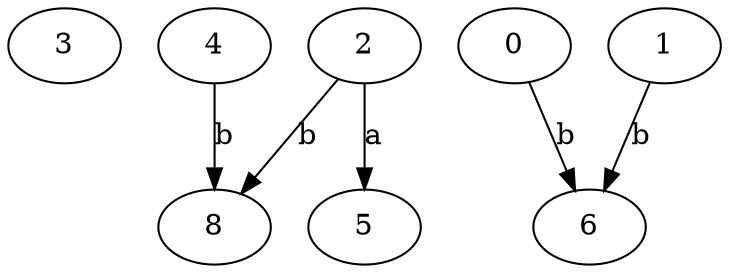 strict digraph  {
3;
4;
5;
0;
1;
6;
8;
2;
4 -> 8  [label=b];
0 -> 6  [label=b];
1 -> 6  [label=b];
2 -> 5  [label=a];
2 -> 8  [label=b];
}
